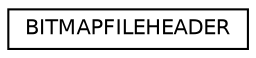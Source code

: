 digraph "圖形化之類別階層"
{
 // LATEX_PDF_SIZE
  edge [fontname="Helvetica",fontsize="10",labelfontname="Helvetica",labelfontsize="10"];
  node [fontname="Helvetica",fontsize="10",shape=record];
  rankdir="LR";
  Node0 [label="BITMAPFILEHEADER",height=0.2,width=0.4,color="black", fillcolor="white", style="filled",URL="$structBITMAPFILEHEADER.html",tooltip=" "];
}
